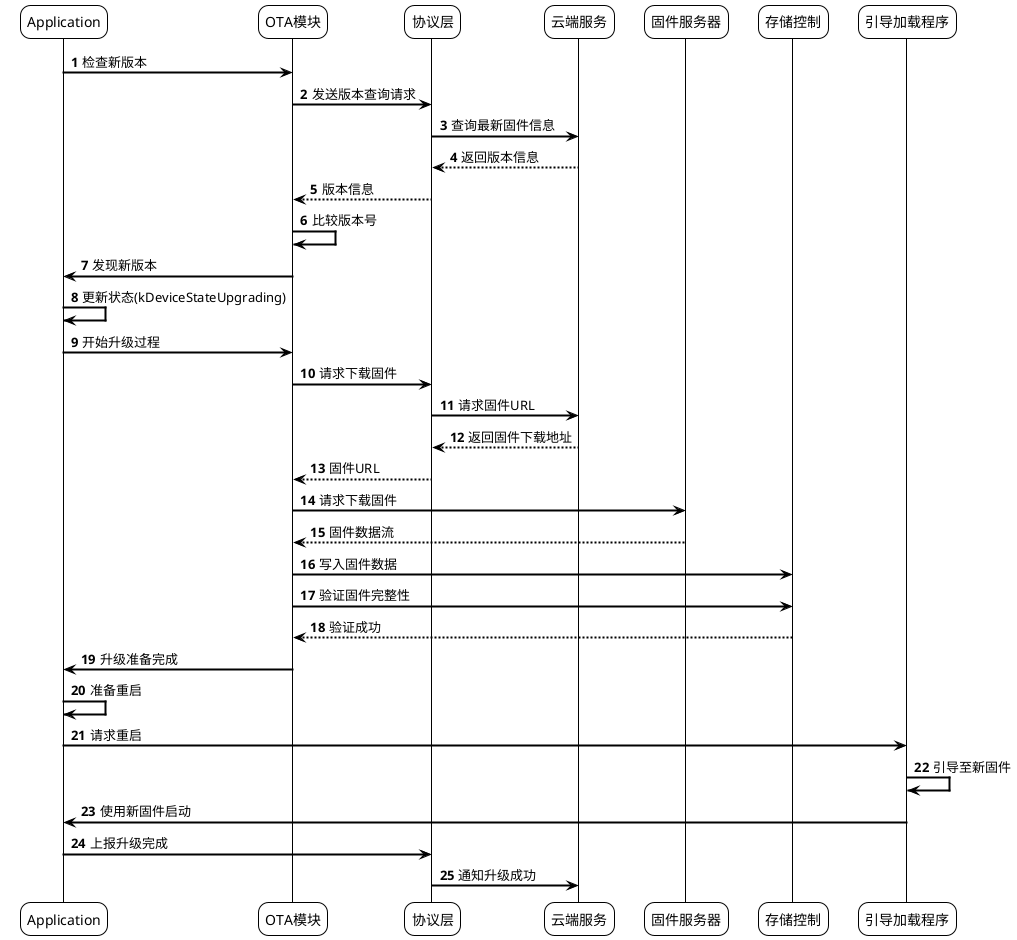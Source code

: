 @startuml OTA固件升级流程
!theme plain
skinparam sequenceArrowThickness 2
skinparam roundcorner 20
skinparam maxmessagesize 60
skinparam responseMessageBelowArrow true

participant "Application" as App
participant "OTA模块" as OTA
participant "协议层" as Protocol
participant "云端服务" as Cloud
participant "固件服务器" as FirmwareServer
participant "存储控制" as Storage
participant "引导加载程序" as Boot

autonumber

App -> OTA: 检查新版本
OTA -> Protocol: 发送版本查询请求
Protocol -> Cloud: 查询最新固件信息
Cloud --> Protocol: 返回版本信息
Protocol --> OTA: 版本信息
OTA -> OTA: 比较版本号
OTA -> App: 发现新版本
App -> App: 更新状态(kDeviceStateUpgrading)
App -> OTA: 开始升级过程
OTA -> Protocol: 请求下载固件
Protocol -> Cloud: 请求固件URL
Cloud --> Protocol: 返回固件下载地址
Protocol --> OTA: 固件URL
OTA -> FirmwareServer: 请求下载固件
FirmwareServer --> OTA: 固件数据流
OTA -> Storage: 写入固件数据
OTA -> Storage: 验证固件完整性
Storage --> OTA: 验证成功
OTA -> App: 升级准备完成
App -> App: 准备重启
App -> Boot: 请求重启
Boot -> Boot: 引导至新固件
Boot -> App: 使用新固件启动
App -> Protocol: 上报升级完成
Protocol -> Cloud: 通知升级成功

@enduml 
